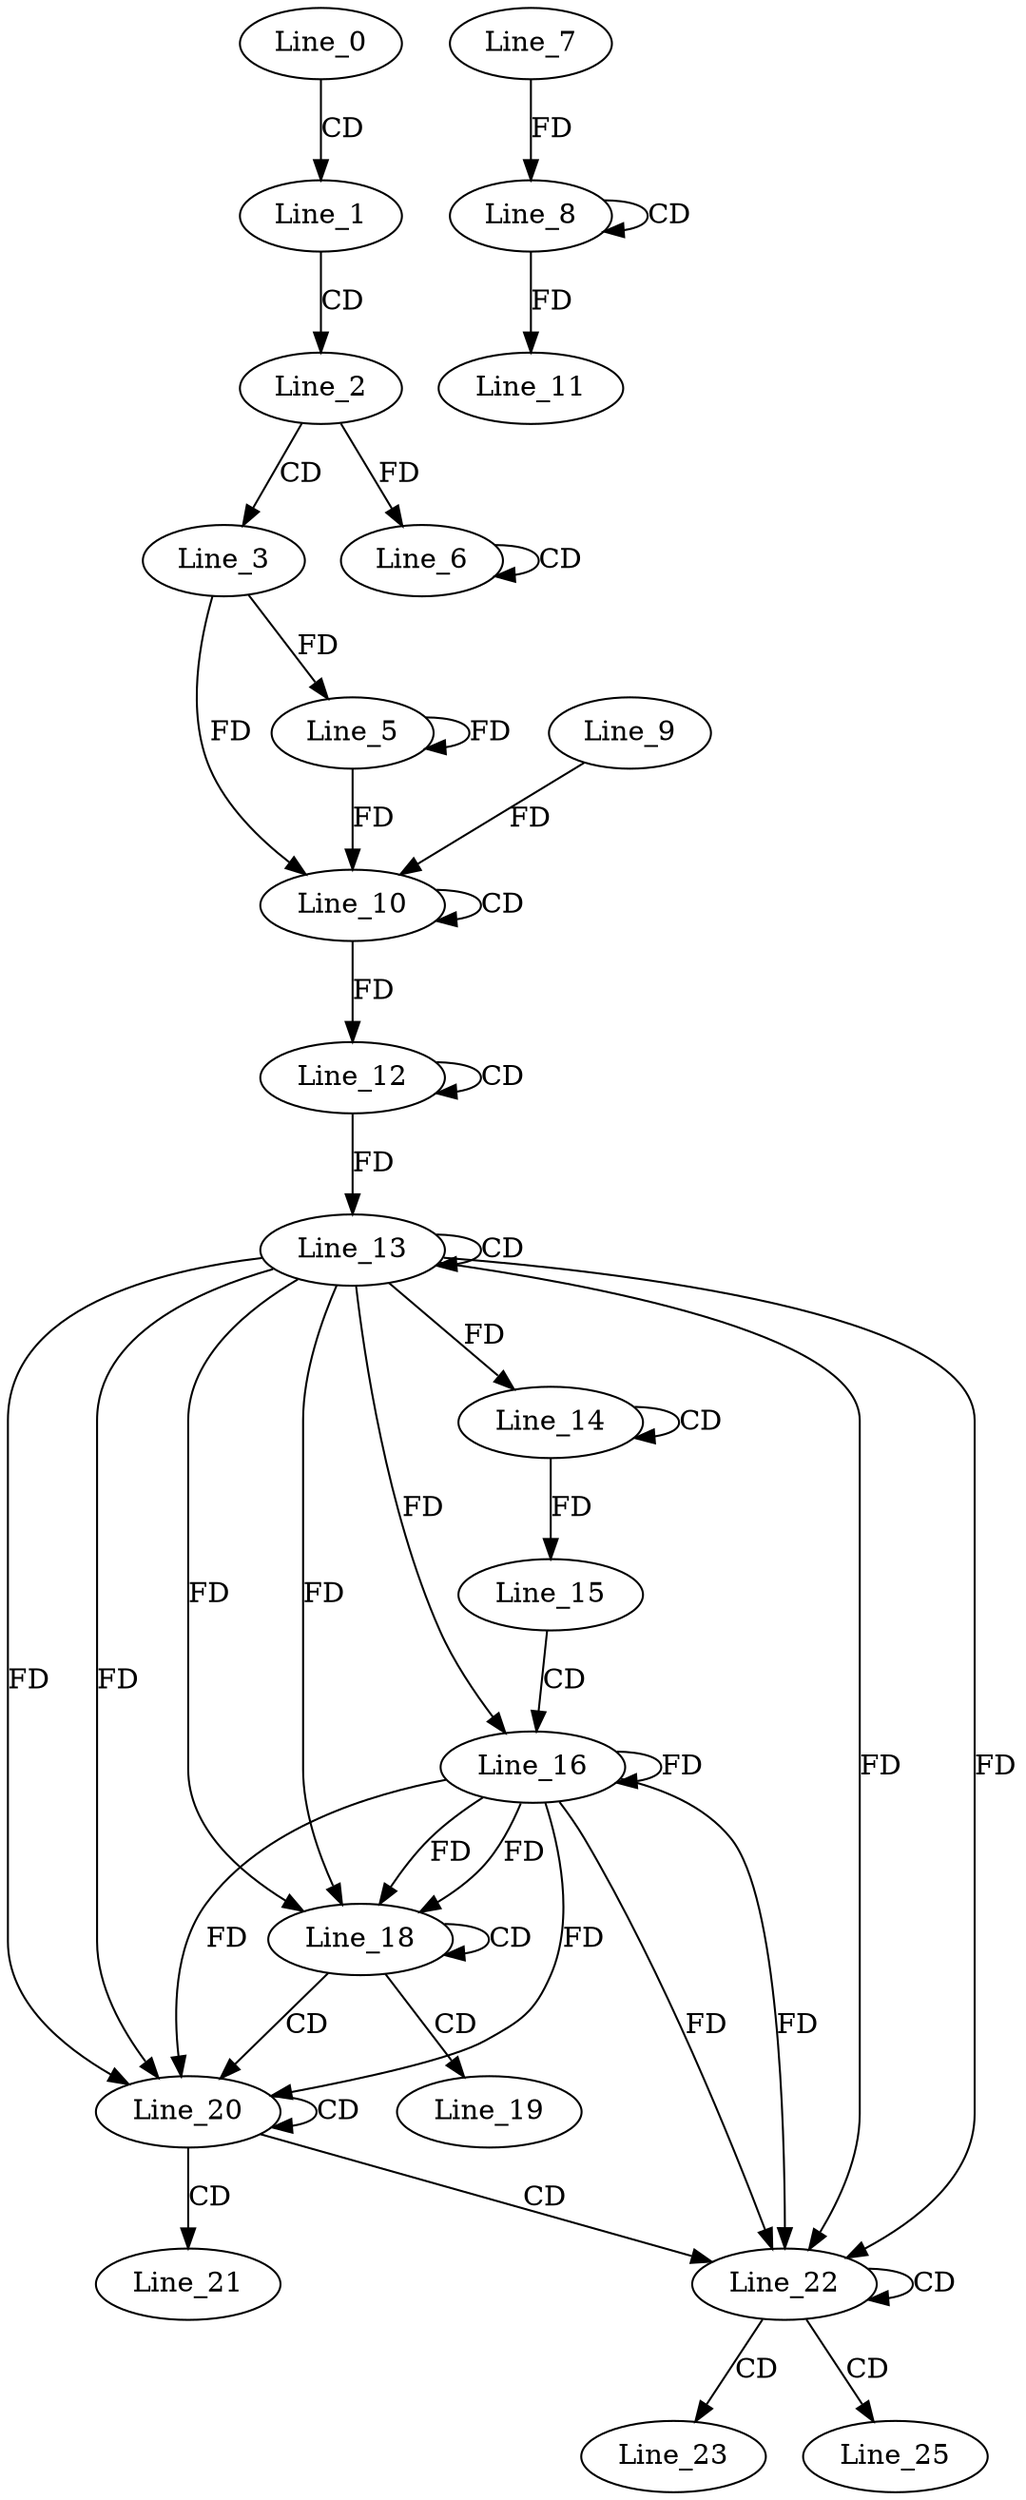 digraph G {
  Line_0;
  Line_1;
  Line_2;
  Line_3;
  Line_5;
  Line_5;
  Line_6;
  Line_6;
  Line_8;
  Line_8;
  Line_7;
  Line_10;
  Line_10;
  Line_9;
  Line_11;
  Line_12;
  Line_12;
  Line_13;
  Line_13;
  Line_14;
  Line_14;
  Line_15;
  Line_16;
  Line_16;
  Line_18;
  Line_18;
  Line_19;
  Line_20;
  Line_20;
  Line_21;
  Line_22;
  Line_22;
  Line_23;
  Line_25;
  Line_0 -> Line_1 [ label="CD" ];
  Line_1 -> Line_2 [ label="CD" ];
  Line_2 -> Line_3 [ label="CD" ];
  Line_3 -> Line_5 [ label="FD" ];
  Line_5 -> Line_5 [ label="FD" ];
  Line_6 -> Line_6 [ label="CD" ];
  Line_2 -> Line_6 [ label="FD" ];
  Line_8 -> Line_8 [ label="CD" ];
  Line_7 -> Line_8 [ label="FD" ];
  Line_10 -> Line_10 [ label="CD" ];
  Line_3 -> Line_10 [ label="FD" ];
  Line_5 -> Line_10 [ label="FD" ];
  Line_9 -> Line_10 [ label="FD" ];
  Line_8 -> Line_11 [ label="FD" ];
  Line_12 -> Line_12 [ label="CD" ];
  Line_10 -> Line_12 [ label="FD" ];
  Line_13 -> Line_13 [ label="CD" ];
  Line_12 -> Line_13 [ label="FD" ];
  Line_14 -> Line_14 [ label="CD" ];
  Line_13 -> Line_14 [ label="FD" ];
  Line_14 -> Line_15 [ label="FD" ];
  Line_15 -> Line_16 [ label="CD" ];
  Line_13 -> Line_16 [ label="FD" ];
  Line_16 -> Line_16 [ label="FD" ];
  Line_13 -> Line_18 [ label="FD" ];
  Line_16 -> Line_18 [ label="FD" ];
  Line_18 -> Line_18 [ label="CD" ];
  Line_13 -> Line_18 [ label="FD" ];
  Line_16 -> Line_18 [ label="FD" ];
  Line_18 -> Line_19 [ label="CD" ];
  Line_18 -> Line_20 [ label="CD" ];
  Line_13 -> Line_20 [ label="FD" ];
  Line_16 -> Line_20 [ label="FD" ];
  Line_20 -> Line_20 [ label="CD" ];
  Line_13 -> Line_20 [ label="FD" ];
  Line_16 -> Line_20 [ label="FD" ];
  Line_20 -> Line_21 [ label="CD" ];
  Line_20 -> Line_22 [ label="CD" ];
  Line_13 -> Line_22 [ label="FD" ];
  Line_16 -> Line_22 [ label="FD" ];
  Line_22 -> Line_22 [ label="CD" ];
  Line_13 -> Line_22 [ label="FD" ];
  Line_16 -> Line_22 [ label="FD" ];
  Line_22 -> Line_23 [ label="CD" ];
  Line_22 -> Line_25 [ label="CD" ];
}
